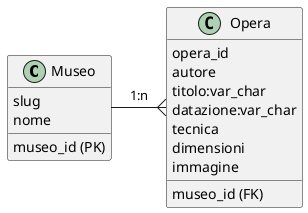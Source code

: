 @startuml

Museo -right-{ Opera : 1:n 
' Autore --{ Opera : 1:n 

class Museo {
    museo_id (PK)
    slug
    nome
}

' class Autore {
'     nome
'     cognome
' }

class Opera {
    opera_id
    autore
    titolo:var_char
    datazione:var_char
    ' data:Date 
    tecnica
    dimensioni
    immagine
    museo_id (FK)
}
@enduml